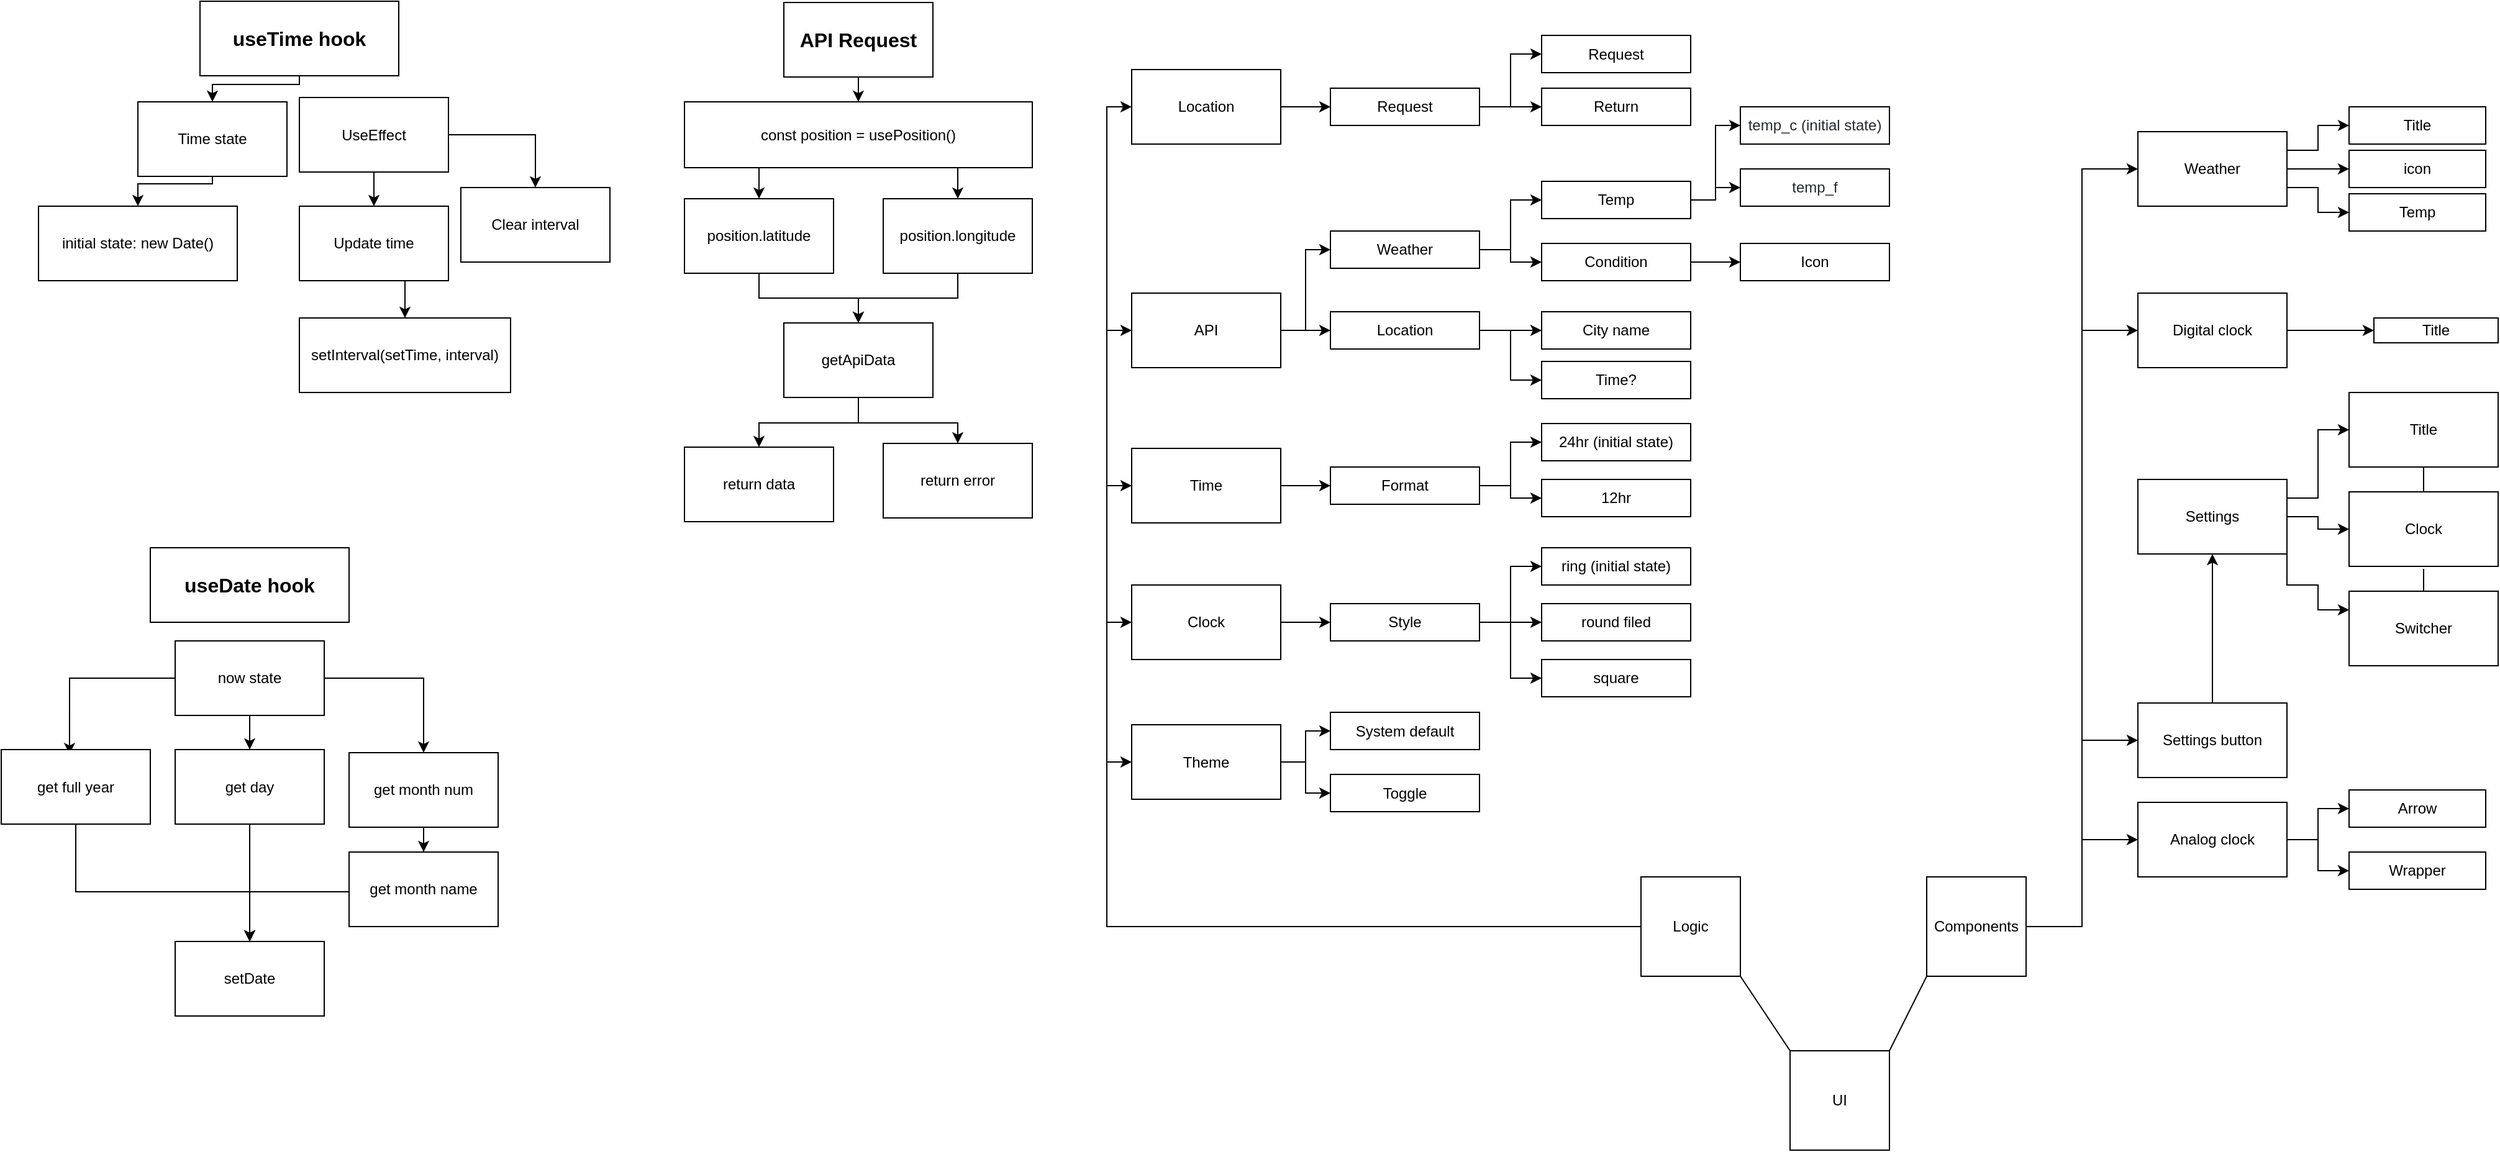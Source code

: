 <mxfile version="13.7.3" type="device"><diagram id="aiqtuzvLm4sd6Quh_IAv" name="Page-1"><mxGraphModel dx="2377" dy="391" grid="1" gridSize="10" guides="1" tooltips="1" connect="1" arrows="1" fold="1" page="1" pageScale="1" pageWidth="850" pageHeight="1100" math="0" shadow="0"><root><mxCell id="0"/><mxCell id="1" parent="0"/><mxCell id="NTjQArq_r1q_bzIz2fHo-1" value="UI" style="whiteSpace=wrap;html=1;aspect=fixed;" parent="1" vertex="1"><mxGeometry x="-40" y="928" width="80" height="80" as="geometry"/></mxCell><mxCell id="wQJNfvEbAIx4AyUQtbQZ-36" style="edgeStyle=orthogonalEdgeStyle;rounded=0;orthogonalLoop=1;jettySize=auto;html=1;entryX=0;entryY=0.5;entryDx=0;entryDy=0;" parent="1" source="NTjQArq_r1q_bzIz2fHo-2" target="wQJNfvEbAIx4AyUQtbQZ-6" edge="1"><mxGeometry relative="1" as="geometry"><Array as="points"><mxPoint x="-590" y="828"/><mxPoint x="-590" y="348"/></Array></mxGeometry></mxCell><mxCell id="wQJNfvEbAIx4AyUQtbQZ-37" style="edgeStyle=orthogonalEdgeStyle;rounded=0;orthogonalLoop=1;jettySize=auto;html=1;entryX=0;entryY=0.5;entryDx=0;entryDy=0;" parent="1" source="NTjQArq_r1q_bzIz2fHo-2" target="wQJNfvEbAIx4AyUQtbQZ-33" edge="1"><mxGeometry relative="1" as="geometry"/></mxCell><mxCell id="wQJNfvEbAIx4AyUQtbQZ-44" style="edgeStyle=orthogonalEdgeStyle;rounded=0;orthogonalLoop=1;jettySize=auto;html=1;entryX=0;entryY=0.5;entryDx=0;entryDy=0;" parent="1" source="NTjQArq_r1q_bzIz2fHo-2" target="wQJNfvEbAIx4AyUQtbQZ-43" edge="1"><mxGeometry relative="1" as="geometry"/></mxCell><mxCell id="wQJNfvEbAIx4AyUQtbQZ-60" style="edgeStyle=orthogonalEdgeStyle;rounded=0;orthogonalLoop=1;jettySize=auto;html=1;entryX=0;entryY=0.5;entryDx=0;entryDy=0;" parent="1" source="NTjQArq_r1q_bzIz2fHo-2" target="wQJNfvEbAIx4AyUQtbQZ-59" edge="1"><mxGeometry relative="1" as="geometry"/></mxCell><mxCell id="Uj8Z88tCgaS2acqv3GNW-6" style="edgeStyle=orthogonalEdgeStyle;rounded=0;orthogonalLoop=1;jettySize=auto;html=1;exitX=0;exitY=0.5;exitDx=0;exitDy=0;entryX=0;entryY=0.5;entryDx=0;entryDy=0;" parent="1" source="NTjQArq_r1q_bzIz2fHo-2" target="Uj8Z88tCgaS2acqv3GNW-3" edge="1"><mxGeometry relative="1" as="geometry"/></mxCell><mxCell id="NTjQArq_r1q_bzIz2fHo-2" value="Logic" style="whiteSpace=wrap;html=1;aspect=fixed;" parent="1" vertex="1"><mxGeometry x="-160" y="788" width="80" height="80" as="geometry"/></mxCell><mxCell id="NTjQArq_r1q_bzIz2fHo-3" value="" style="endArrow=none;html=1;exitX=1;exitY=1;exitDx=0;exitDy=0;entryX=0;entryY=0;entryDx=0;entryDy=0;" parent="1" source="NTjQArq_r1q_bzIz2fHo-2" target="NTjQArq_r1q_bzIz2fHo-1" edge="1"><mxGeometry width="50" height="50" relative="1" as="geometry"><mxPoint x="-130" y="678" as="sourcePoint"/><mxPoint x="-80" y="628" as="targetPoint"/></mxGeometry></mxCell><mxCell id="wQJNfvEbAIx4AyUQtbQZ-2" style="edgeStyle=orthogonalEdgeStyle;rounded=0;orthogonalLoop=1;jettySize=auto;html=1;entryX=0;entryY=0.5;entryDx=0;entryDy=0;" parent="1" source="NTjQArq_r1q_bzIz2fHo-4" target="NTjQArq_r1q_bzIz2fHo-8" edge="1"><mxGeometry relative="1" as="geometry"/></mxCell><mxCell id="wQJNfvEbAIx4AyUQtbQZ-3" style="edgeStyle=orthogonalEdgeStyle;rounded=0;orthogonalLoop=1;jettySize=auto;html=1;entryX=0;entryY=0.5;entryDx=0;entryDy=0;" parent="1" source="NTjQArq_r1q_bzIz2fHo-4" target="NTjQArq_r1q_bzIz2fHo-10" edge="1"><mxGeometry relative="1" as="geometry"/></mxCell><mxCell id="wQJNfvEbAIx4AyUQtbQZ-4" style="edgeStyle=orthogonalEdgeStyle;rounded=0;orthogonalLoop=1;jettySize=auto;html=1;entryX=0;entryY=0.5;entryDx=0;entryDy=0;" parent="1" source="NTjQArq_r1q_bzIz2fHo-4" target="NTjQArq_r1q_bzIz2fHo-9" edge="1"><mxGeometry relative="1" as="geometry"><mxPoint x="90" y="588" as="targetPoint"/></mxGeometry></mxCell><mxCell id="wQJNfvEbAIx4AyUQtbQZ-5" style="edgeStyle=orthogonalEdgeStyle;rounded=0;orthogonalLoop=1;jettySize=auto;html=1;entryX=0;entryY=0.5;entryDx=0;entryDy=0;" parent="1" source="NTjQArq_r1q_bzIz2fHo-4" target="NTjQArq_r1q_bzIz2fHo-7" edge="1"><mxGeometry relative="1" as="geometry"/></mxCell><mxCell id="NTjQArq_r1q_bzIz2fHo-4" value="Components" style="whiteSpace=wrap;html=1;aspect=fixed;" parent="1" vertex="1"><mxGeometry x="70" y="788" width="80" height="80" as="geometry"/></mxCell><mxCell id="NTjQArq_r1q_bzIz2fHo-5" value="" style="endArrow=none;html=1;entryX=0;entryY=1;entryDx=0;entryDy=0;exitX=1;exitY=0;exitDx=0;exitDy=0;" parent="1" source="NTjQArq_r1q_bzIz2fHo-1" target="NTjQArq_r1q_bzIz2fHo-4" edge="1"><mxGeometry width="50" height="50" relative="1" as="geometry"><mxPoint x="-130" y="678" as="sourcePoint"/><mxPoint x="-80" y="628" as="targetPoint"/></mxGeometry></mxCell><mxCell id="NTjQArq_r1q_bzIz2fHo-32" style="edgeStyle=orthogonalEdgeStyle;rounded=0;orthogonalLoop=1;jettySize=auto;html=1;entryX=0;entryY=0.5;entryDx=0;entryDy=0;" parent="1" source="NTjQArq_r1q_bzIz2fHo-7" target="NTjQArq_r1q_bzIz2fHo-29" edge="1"><mxGeometry relative="1" as="geometry"/></mxCell><mxCell id="NTjQArq_r1q_bzIz2fHo-34" style="edgeStyle=orthogonalEdgeStyle;rounded=0;orthogonalLoop=1;jettySize=auto;html=1;exitX=1;exitY=0.75;exitDx=0;exitDy=0;entryX=0;entryY=0.5;entryDx=0;entryDy=0;" parent="1" source="NTjQArq_r1q_bzIz2fHo-7" target="NTjQArq_r1q_bzIz2fHo-30" edge="1"><mxGeometry relative="1" as="geometry"/></mxCell><mxCell id="NTjQArq_r1q_bzIz2fHo-35" style="edgeStyle=orthogonalEdgeStyle;rounded=0;orthogonalLoop=1;jettySize=auto;html=1;exitX=1;exitY=0.25;exitDx=0;exitDy=0;entryX=0;entryY=0.5;entryDx=0;entryDy=0;" parent="1" source="NTjQArq_r1q_bzIz2fHo-7" target="NTjQArq_r1q_bzIz2fHo-28" edge="1"><mxGeometry relative="1" as="geometry"/></mxCell><mxCell id="NTjQArq_r1q_bzIz2fHo-7" value="Weather" style="rounded=0;whiteSpace=wrap;html=1;" parent="1" vertex="1"><mxGeometry x="240" y="188" width="120" height="60" as="geometry"/></mxCell><mxCell id="NTjQArq_r1q_bzIz2fHo-25" style="edgeStyle=orthogonalEdgeStyle;rounded=0;orthogonalLoop=1;jettySize=auto;html=1;exitX=1;exitY=0.5;exitDx=0;exitDy=0;entryX=0;entryY=0.5;entryDx=0;entryDy=0;" parent="1" source="NTjQArq_r1q_bzIz2fHo-8" target="NTjQArq_r1q_bzIz2fHo-23" edge="1"><mxGeometry relative="1" as="geometry"/></mxCell><mxCell id="NTjQArq_r1q_bzIz2fHo-27" style="edgeStyle=orthogonalEdgeStyle;rounded=0;orthogonalLoop=1;jettySize=auto;html=1;exitX=1;exitY=0.5;exitDx=0;exitDy=0;entryX=0;entryY=0.5;entryDx=0;entryDy=0;" parent="1" source="NTjQArq_r1q_bzIz2fHo-8" target="NTjQArq_r1q_bzIz2fHo-26" edge="1"><mxGeometry relative="1" as="geometry"/></mxCell><mxCell id="NTjQArq_r1q_bzIz2fHo-8" value="Analog clock&lt;span style=&quot;color: rgba(0 , 0 , 0 , 0) ; font-family: monospace ; font-size: 0px&quot;&gt;%3CmxGraphModel%3E%3Croot%3E%3CmxCell%20id%3D%220%22%2F%3E%3CmxCell%20id%3D%221%22%20parent%3D%220%22%2F%3E%3CmxCell%20id%3D%222%22%20value%3D%22Weather%22%20style%3D%22rounded%3D0%3BwhiteSpace%3Dwrap%3Bhtml%3D1%3B%22%20vertex%3D%221%22%20parent%3D%221%22%3E%3CmxGeometry%20x%3D%22620%22%20y%3D%22350%22%20width%3D%22120%22%20height%3D%2260%22%20as%3D%22geometry%22%2F%3E%3C%2FmxCell%3E%3C%2Froot%3E%3C%2FmxGraphModel%3E&lt;/span&gt;" style="rounded=0;whiteSpace=wrap;html=1;" parent="1" vertex="1"><mxGeometry x="240" y="728" width="120" height="60" as="geometry"/></mxCell><mxCell id="NTjQArq_r1q_bzIz2fHo-38" style="edgeStyle=orthogonalEdgeStyle;rounded=0;orthogonalLoop=1;jettySize=auto;html=1;entryX=0;entryY=0.5;entryDx=0;entryDy=0;" parent="1" source="NTjQArq_r1q_bzIz2fHo-9" target="NTjQArq_r1q_bzIz2fHo-37" edge="1"><mxGeometry relative="1" as="geometry"/></mxCell><mxCell id="NTjQArq_r1q_bzIz2fHo-9" value="Digital clock" style="rounded=0;whiteSpace=wrap;html=1;" parent="1" vertex="1"><mxGeometry x="240" y="318" width="120" height="60" as="geometry"/></mxCell><mxCell id="NTjQArq_r1q_bzIz2fHo-21" style="edgeStyle=orthogonalEdgeStyle;rounded=0;orthogonalLoop=1;jettySize=auto;html=1;" parent="1" source="NTjQArq_r1q_bzIz2fHo-10" target="NTjQArq_r1q_bzIz2fHo-11" edge="1"><mxGeometry relative="1" as="geometry"/></mxCell><mxCell id="NTjQArq_r1q_bzIz2fHo-10" value="Settings button" style="rounded=0;whiteSpace=wrap;html=1;" parent="1" vertex="1"><mxGeometry x="240" y="648" width="120" height="60" as="geometry"/></mxCell><mxCell id="NTjQArq_r1q_bzIz2fHo-18" style="edgeStyle=orthogonalEdgeStyle;rounded=0;orthogonalLoop=1;jettySize=auto;html=1;exitX=1;exitY=0.25;exitDx=0;exitDy=0;entryX=0;entryY=0.5;entryDx=0;entryDy=0;" parent="1" source="NTjQArq_r1q_bzIz2fHo-11" target="NTjQArq_r1q_bzIz2fHo-12" edge="1"><mxGeometry relative="1" as="geometry"><mxPoint x="380.0" y="428" as="targetPoint"/></mxGeometry></mxCell><mxCell id="NTjQArq_r1q_bzIz2fHo-19" style="edgeStyle=orthogonalEdgeStyle;rounded=0;orthogonalLoop=1;jettySize=auto;html=1;exitX=1;exitY=0.5;exitDx=0;exitDy=0;entryX=0;entryY=0.5;entryDx=0;entryDy=0;" parent="1" source="NTjQArq_r1q_bzIz2fHo-11" target="NTjQArq_r1q_bzIz2fHo-14" edge="1"><mxGeometry relative="1" as="geometry"/></mxCell><mxCell id="NTjQArq_r1q_bzIz2fHo-20" style="edgeStyle=orthogonalEdgeStyle;rounded=0;orthogonalLoop=1;jettySize=auto;html=1;exitX=1;exitY=1;exitDx=0;exitDy=0;entryX=0;entryY=0.25;entryDx=0;entryDy=0;" parent="1" source="NTjQArq_r1q_bzIz2fHo-11" target="NTjQArq_r1q_bzIz2fHo-15" edge="1"><mxGeometry relative="1" as="geometry"><mxPoint x="385.0" y="578" as="targetPoint"/><Array as="points"><mxPoint x="360.0" y="553"/><mxPoint x="385.0" y="553"/><mxPoint x="385.0" y="573"/></Array></mxGeometry></mxCell><mxCell id="NTjQArq_r1q_bzIz2fHo-11" value="Settings" style="rounded=0;whiteSpace=wrap;html=1;" parent="1" vertex="1"><mxGeometry x="240" y="468" width="120" height="60" as="geometry"/></mxCell><mxCell id="NTjQArq_r1q_bzIz2fHo-12" value="Title" style="rounded=0;whiteSpace=wrap;html=1;" parent="1" vertex="1"><mxGeometry x="410.0" y="398" width="120" height="60" as="geometry"/></mxCell><mxCell id="NTjQArq_r1q_bzIz2fHo-14" value="Clock&lt;span style=&quot;color: rgba(0 , 0 , 0 , 0) ; font-family: monospace ; font-size: 0px&quot;&gt;%3CmxGraphModel%3E%3Croot%3E%3CmxCell%20id%3D%220%22%2F%3E%3CmxCell%20id%3D%221%22%20parent%3D%220%22%2F%3E%3CmxCell%20id%3D%222%22%20value%3D%22Time%20format%22%20style%3D%22rounded%3D0%3BwhiteSpace%3Dwrap%3Bhtml%3D1%3B%22%20vertex%3D%221%22%20parent%3D%221%22%3E%3CmxGeometry%20x%3D%22630%22%20y%3D%2280%22%20width%3D%22120%22%20height%3D%2260%22%20as%3D%22geometry%22%2F%3E%3C%2FmxCell%3E%3C%2Froot%3E%3C%2FmxGraphModel%3E&lt;/span&gt;" style="rounded=0;whiteSpace=wrap;html=1;" parent="1" vertex="1"><mxGeometry x="410.0" y="478" width="120" height="60" as="geometry"/></mxCell><mxCell id="NTjQArq_r1q_bzIz2fHo-15" value="Switcher" style="rounded=0;whiteSpace=wrap;html=1;" parent="1" vertex="1"><mxGeometry x="410.0" y="558" width="120" height="60" as="geometry"/></mxCell><mxCell id="NTjQArq_r1q_bzIz2fHo-16" value="" style="endArrow=none;html=1;entryX=0.5;entryY=0;entryDx=0;entryDy=0;" parent="1" target="NTjQArq_r1q_bzIz2fHo-15" edge="1"><mxGeometry width="50" height="50" relative="1" as="geometry"><mxPoint x="470.0" y="540" as="sourcePoint"/><mxPoint x="450.0" y="578" as="targetPoint"/></mxGeometry></mxCell><mxCell id="NTjQArq_r1q_bzIz2fHo-17" value="" style="endArrow=none;html=1;entryX=0.5;entryY=0;entryDx=0;entryDy=0;exitX=0.5;exitY=1;exitDx=0;exitDy=0;" parent="1" source="NTjQArq_r1q_bzIz2fHo-12" target="NTjQArq_r1q_bzIz2fHo-14" edge="1"><mxGeometry width="50" height="50" relative="1" as="geometry"><mxPoint x="480.0" y="550" as="sourcePoint"/><mxPoint x="480.0" y="568.0" as="targetPoint"/></mxGeometry></mxCell><mxCell id="NTjQArq_r1q_bzIz2fHo-23" value="Arrow" style="rounded=0;whiteSpace=wrap;html=1;" parent="1" vertex="1"><mxGeometry x="410.0" y="718" width="110" height="30" as="geometry"/></mxCell><mxCell id="NTjQArq_r1q_bzIz2fHo-26" value="Wrapper" style="rounded=0;whiteSpace=wrap;html=1;" parent="1" vertex="1"><mxGeometry x="410.0" y="768" width="110" height="30" as="geometry"/></mxCell><mxCell id="NTjQArq_r1q_bzIz2fHo-28" value="Title" style="rounded=0;whiteSpace=wrap;html=1;" parent="1" vertex="1"><mxGeometry x="410.0" y="168" width="110" height="30" as="geometry"/></mxCell><mxCell id="NTjQArq_r1q_bzIz2fHo-29" value="icon" style="rounded=0;whiteSpace=wrap;html=1;" parent="1" vertex="1"><mxGeometry x="410.0" y="203" width="110" height="30" as="geometry"/></mxCell><mxCell id="NTjQArq_r1q_bzIz2fHo-30" value="Temp" style="rounded=0;whiteSpace=wrap;html=1;" parent="1" vertex="1"><mxGeometry x="410.0" y="238" width="110" height="30" as="geometry"/></mxCell><mxCell id="NTjQArq_r1q_bzIz2fHo-37" value="Title" style="rounded=0;whiteSpace=wrap;html=1;" parent="1" vertex="1"><mxGeometry x="430.0" y="338" width="100" height="20" as="geometry"/></mxCell><mxCell id="wQJNfvEbAIx4AyUQtbQZ-25" style="edgeStyle=orthogonalEdgeStyle;rounded=0;orthogonalLoop=1;jettySize=auto;html=1;entryX=0;entryY=0.5;entryDx=0;entryDy=0;" parent="1" source="wQJNfvEbAIx4AyUQtbQZ-6" target="wQJNfvEbAIx4AyUQtbQZ-7" edge="1"><mxGeometry relative="1" as="geometry"/></mxCell><mxCell id="wQJNfvEbAIx4AyUQtbQZ-26" style="edgeStyle=orthogonalEdgeStyle;rounded=0;orthogonalLoop=1;jettySize=auto;html=1;exitX=1;exitY=0.5;exitDx=0;exitDy=0;entryX=0;entryY=0.5;entryDx=0;entryDy=0;" parent="1" source="wQJNfvEbAIx4AyUQtbQZ-6" target="wQJNfvEbAIx4AyUQtbQZ-12" edge="1"><mxGeometry relative="1" as="geometry"/></mxCell><mxCell id="wQJNfvEbAIx4AyUQtbQZ-6" value="API" style="rounded=0;whiteSpace=wrap;html=1;" parent="1" vertex="1"><mxGeometry x="-570" y="318" width="120" height="60" as="geometry"/></mxCell><mxCell id="wQJNfvEbAIx4AyUQtbQZ-24" style="edgeStyle=orthogonalEdgeStyle;rounded=0;orthogonalLoop=1;jettySize=auto;html=1;entryX=0;entryY=0.5;entryDx=0;entryDy=0;" parent="1" source="wQJNfvEbAIx4AyUQtbQZ-7" target="wQJNfvEbAIx4AyUQtbQZ-11" edge="1"><mxGeometry relative="1" as="geometry"/></mxCell><mxCell id="wQJNfvEbAIx4AyUQtbQZ-28" style="edgeStyle=orthogonalEdgeStyle;rounded=0;orthogonalLoop=1;jettySize=auto;html=1;" parent="1" source="wQJNfvEbAIx4AyUQtbQZ-7" target="wQJNfvEbAIx4AyUQtbQZ-27" edge="1"><mxGeometry relative="1" as="geometry"/></mxCell><mxCell id="wQJNfvEbAIx4AyUQtbQZ-7" value="Weather" style="rounded=0;whiteSpace=wrap;html=1;" parent="1" vertex="1"><mxGeometry x="-410.0" y="268" width="120" height="30" as="geometry"/></mxCell><mxCell id="wQJNfvEbAIx4AyUQtbQZ-17" style="edgeStyle=orthogonalEdgeStyle;rounded=0;orthogonalLoop=1;jettySize=auto;html=1;entryX=0;entryY=0.5;entryDx=0;entryDy=0;" parent="1" source="wQJNfvEbAIx4AyUQtbQZ-11" target="wQJNfvEbAIx4AyUQtbQZ-16" edge="1"><mxGeometry relative="1" as="geometry"/></mxCell><mxCell id="wQJNfvEbAIx4AyUQtbQZ-18" style="edgeStyle=orthogonalEdgeStyle;rounded=0;orthogonalLoop=1;jettySize=auto;html=1;entryX=0;entryY=0.5;entryDx=0;entryDy=0;" parent="1" source="wQJNfvEbAIx4AyUQtbQZ-11" target="wQJNfvEbAIx4AyUQtbQZ-15" edge="1"><mxGeometry relative="1" as="geometry"/></mxCell><mxCell id="wQJNfvEbAIx4AyUQtbQZ-11" value="Temp" style="rounded=0;whiteSpace=wrap;html=1;" parent="1" vertex="1"><mxGeometry x="-240" y="228" width="120" height="30" as="geometry"/></mxCell><mxCell id="wQJNfvEbAIx4AyUQtbQZ-22" style="edgeStyle=orthogonalEdgeStyle;rounded=0;orthogonalLoop=1;jettySize=auto;html=1;entryX=0;entryY=0.5;entryDx=0;entryDy=0;" parent="1" source="wQJNfvEbAIx4AyUQtbQZ-12" target="wQJNfvEbAIx4AyUQtbQZ-19" edge="1"><mxGeometry relative="1" as="geometry"/></mxCell><mxCell id="wQJNfvEbAIx4AyUQtbQZ-23" style="edgeStyle=orthogonalEdgeStyle;rounded=0;orthogonalLoop=1;jettySize=auto;html=1;entryX=0;entryY=0.5;entryDx=0;entryDy=0;" parent="1" source="wQJNfvEbAIx4AyUQtbQZ-12" target="wQJNfvEbAIx4AyUQtbQZ-20" edge="1"><mxGeometry relative="1" as="geometry"/></mxCell><mxCell id="wQJNfvEbAIx4AyUQtbQZ-12" value="Location" style="rounded=0;whiteSpace=wrap;html=1;" parent="1" vertex="1"><mxGeometry x="-410.0" y="333" width="120" height="30" as="geometry"/></mxCell><mxCell id="wQJNfvEbAIx4AyUQtbQZ-15" value="&lt;span style=&quot;color: rgb(37 , 41 , 48) ; font-family: &amp;#34;poppins&amp;#34; , sans-serif ; text-align: left ; background-color: rgb(255 , 255 , 255)&quot;&gt;&lt;font style=&quot;font-size: 12px&quot;&gt;temp_c (initial state)&lt;/font&gt;&lt;/span&gt;" style="rounded=0;whiteSpace=wrap;html=1;" parent="1" vertex="1"><mxGeometry x="-80" y="168" width="120" height="30" as="geometry"/></mxCell><mxCell id="wQJNfvEbAIx4AyUQtbQZ-16" value="&lt;span style=&quot;color: rgb(37 , 41 , 48) ; font-family: &amp;#34;poppins&amp;#34; , sans-serif ; text-align: left ; background-color: rgb(255 , 255 , 255)&quot;&gt;&lt;font style=&quot;font-size: 12px&quot;&gt;temp_f&lt;/font&gt;&lt;/span&gt;" style="rounded=0;whiteSpace=wrap;html=1;" parent="1" vertex="1"><mxGeometry x="-80" y="218" width="120" height="30" as="geometry"/></mxCell><mxCell id="wQJNfvEbAIx4AyUQtbQZ-19" value="City name" style="rounded=0;whiteSpace=wrap;html=1;" parent="1" vertex="1"><mxGeometry x="-240" y="333" width="120" height="30" as="geometry"/></mxCell><mxCell id="wQJNfvEbAIx4AyUQtbQZ-20" value="Time?" style="rounded=0;whiteSpace=wrap;html=1;" parent="1" vertex="1"><mxGeometry x="-240" y="373" width="120" height="30" as="geometry"/></mxCell><mxCell id="wQJNfvEbAIx4AyUQtbQZ-30" style="edgeStyle=orthogonalEdgeStyle;rounded=0;orthogonalLoop=1;jettySize=auto;html=1;entryX=0;entryY=0.5;entryDx=0;entryDy=0;" parent="1" source="wQJNfvEbAIx4AyUQtbQZ-27" target="wQJNfvEbAIx4AyUQtbQZ-29" edge="1"><mxGeometry relative="1" as="geometry"/></mxCell><mxCell id="wQJNfvEbAIx4AyUQtbQZ-27" value="Condition" style="rounded=0;whiteSpace=wrap;html=1;" parent="1" vertex="1"><mxGeometry x="-240" y="278" width="120" height="30" as="geometry"/></mxCell><mxCell id="wQJNfvEbAIx4AyUQtbQZ-29" value="Icon" style="rounded=0;whiteSpace=wrap;html=1;" parent="1" vertex="1"><mxGeometry x="-80" y="278" width="120" height="30" as="geometry"/></mxCell><mxCell id="wQJNfvEbAIx4AyUQtbQZ-32" style="edgeStyle=orthogonalEdgeStyle;rounded=0;orthogonalLoop=1;jettySize=auto;html=1;exitX=1;exitY=0.5;exitDx=0;exitDy=0;entryX=0;entryY=0.5;entryDx=0;entryDy=0;" parent="1" source="wQJNfvEbAIx4AyUQtbQZ-33" target="wQJNfvEbAIx4AyUQtbQZ-34" edge="1"><mxGeometry relative="1" as="geometry"/></mxCell><mxCell id="wQJNfvEbAIx4AyUQtbQZ-33" value="Time" style="rounded=0;whiteSpace=wrap;html=1;" parent="1" vertex="1"><mxGeometry x="-570" y="443" width="120" height="60" as="geometry"/></mxCell><mxCell id="wQJNfvEbAIx4AyUQtbQZ-39" style="edgeStyle=orthogonalEdgeStyle;rounded=0;orthogonalLoop=1;jettySize=auto;html=1;entryX=0;entryY=0.5;entryDx=0;entryDy=0;" parent="1" source="wQJNfvEbAIx4AyUQtbQZ-34" target="wQJNfvEbAIx4AyUQtbQZ-38" edge="1"><mxGeometry relative="1" as="geometry"/></mxCell><mxCell id="wQJNfvEbAIx4AyUQtbQZ-41" style="edgeStyle=orthogonalEdgeStyle;rounded=0;orthogonalLoop=1;jettySize=auto;html=1;entryX=0;entryY=0.5;entryDx=0;entryDy=0;" parent="1" source="wQJNfvEbAIx4AyUQtbQZ-34" target="wQJNfvEbAIx4AyUQtbQZ-40" edge="1"><mxGeometry relative="1" as="geometry"/></mxCell><mxCell id="wQJNfvEbAIx4AyUQtbQZ-34" value="Format" style="rounded=0;whiteSpace=wrap;html=1;" parent="1" vertex="1"><mxGeometry x="-410.0" y="458" width="120" height="30" as="geometry"/></mxCell><mxCell id="wQJNfvEbAIx4AyUQtbQZ-38" value="24hr (initial state)" style="rounded=0;whiteSpace=wrap;html=1;" parent="1" vertex="1"><mxGeometry x="-240" y="423" width="120" height="30" as="geometry"/></mxCell><mxCell id="wQJNfvEbAIx4AyUQtbQZ-40" value="12hr" style="rounded=0;whiteSpace=wrap;html=1;" parent="1" vertex="1"><mxGeometry x="-240" y="468" width="120" height="30" as="geometry"/></mxCell><mxCell id="wQJNfvEbAIx4AyUQtbQZ-48" style="edgeStyle=orthogonalEdgeStyle;rounded=0;orthogonalLoop=1;jettySize=auto;html=1;entryX=0;entryY=0.5;entryDx=0;entryDy=0;" parent="1" source="wQJNfvEbAIx4AyUQtbQZ-43" target="wQJNfvEbAIx4AyUQtbQZ-45" edge="1"><mxGeometry relative="1" as="geometry"/></mxCell><mxCell id="wQJNfvEbAIx4AyUQtbQZ-43" value="Clock" style="rounded=0;whiteSpace=wrap;html=1;" parent="1" vertex="1"><mxGeometry x="-570" y="553" width="120" height="60" as="geometry"/></mxCell><mxCell id="wQJNfvEbAIx4AyUQtbQZ-53" style="edgeStyle=orthogonalEdgeStyle;rounded=0;orthogonalLoop=1;jettySize=auto;html=1;entryX=0;entryY=0.5;entryDx=0;entryDy=0;" parent="1" source="wQJNfvEbAIx4AyUQtbQZ-45" target="wQJNfvEbAIx4AyUQtbQZ-50" edge="1"><mxGeometry relative="1" as="geometry"><mxPoint x="-250.0" y="580.5" as="targetPoint"/><Array as="points"><mxPoint x="-240" y="583"/><mxPoint x="-240" y="583"/></Array></mxGeometry></mxCell><mxCell id="wQJNfvEbAIx4AyUQtbQZ-56" style="edgeStyle=orthogonalEdgeStyle;rounded=0;orthogonalLoop=1;jettySize=auto;html=1;entryX=0;entryY=0.5;entryDx=0;entryDy=0;" parent="1" source="wQJNfvEbAIx4AyUQtbQZ-45" target="wQJNfvEbAIx4AyUQtbQZ-49" edge="1"><mxGeometry relative="1" as="geometry"/></mxCell><mxCell id="wQJNfvEbAIx4AyUQtbQZ-57" style="edgeStyle=orthogonalEdgeStyle;rounded=0;orthogonalLoop=1;jettySize=auto;html=1;entryX=0;entryY=0.5;entryDx=0;entryDy=0;" parent="1" source="wQJNfvEbAIx4AyUQtbQZ-45" target="wQJNfvEbAIx4AyUQtbQZ-51" edge="1"><mxGeometry relative="1" as="geometry"/></mxCell><mxCell id="wQJNfvEbAIx4AyUQtbQZ-45" value="Style" style="rounded=0;whiteSpace=wrap;html=1;" parent="1" vertex="1"><mxGeometry x="-410.0" y="568" width="120" height="30" as="geometry"/></mxCell><mxCell id="wQJNfvEbAIx4AyUQtbQZ-49" value="ring (initial state)" style="rounded=0;whiteSpace=wrap;html=1;" parent="1" vertex="1"><mxGeometry x="-240" y="523" width="120" height="30" as="geometry"/></mxCell><mxCell id="wQJNfvEbAIx4AyUQtbQZ-50" value="round filed" style="rounded=0;whiteSpace=wrap;html=1;" parent="1" vertex="1"><mxGeometry x="-240" y="568" width="120" height="30" as="geometry"/></mxCell><mxCell id="wQJNfvEbAIx4AyUQtbQZ-51" value="square" style="rounded=0;whiteSpace=wrap;html=1;" parent="1" vertex="1"><mxGeometry x="-240" y="613" width="120" height="30" as="geometry"/></mxCell><mxCell id="wQJNfvEbAIx4AyUQtbQZ-63" style="edgeStyle=orthogonalEdgeStyle;rounded=0;orthogonalLoop=1;jettySize=auto;html=1;entryX=0;entryY=0.5;entryDx=0;entryDy=0;" parent="1" source="wQJNfvEbAIx4AyUQtbQZ-59" target="wQJNfvEbAIx4AyUQtbQZ-61" edge="1"><mxGeometry relative="1" as="geometry"/></mxCell><mxCell id="wQJNfvEbAIx4AyUQtbQZ-59" value="Location" style="rounded=0;whiteSpace=wrap;html=1;" parent="1" vertex="1"><mxGeometry x="-570" y="138" width="120" height="60" as="geometry"/></mxCell><mxCell id="Uj8Z88tCgaS2acqv3GNW-8" style="edgeStyle=orthogonalEdgeStyle;rounded=0;orthogonalLoop=1;jettySize=auto;html=1;entryX=0;entryY=0.5;entryDx=0;entryDy=0;" parent="1" source="wQJNfvEbAIx4AyUQtbQZ-61" target="Uj8Z88tCgaS2acqv3GNW-7" edge="1"><mxGeometry relative="1" as="geometry"/></mxCell><mxCell id="wQJNfvEbAIx4AyUQtbQZ-61" value="Request" style="rounded=0;whiteSpace=wrap;html=1;" parent="1" vertex="1"><mxGeometry x="-410.0" y="153" width="120" height="30" as="geometry"/></mxCell><mxCell id="Uj8Z88tCgaS2acqv3GNW-1" style="edgeStyle=orthogonalEdgeStyle;rounded=0;orthogonalLoop=1;jettySize=auto;html=1;entryX=0;entryY=0.5;entryDx=0;entryDy=0;" parent="1" source="Uj8Z88tCgaS2acqv3GNW-3" target="Uj8Z88tCgaS2acqv3GNW-4" edge="1"><mxGeometry relative="1" as="geometry"/></mxCell><mxCell id="Uj8Z88tCgaS2acqv3GNW-2" style="edgeStyle=orthogonalEdgeStyle;rounded=0;orthogonalLoop=1;jettySize=auto;html=1;entryX=0;entryY=0.5;entryDx=0;entryDy=0;" parent="1" source="Uj8Z88tCgaS2acqv3GNW-3" target="Uj8Z88tCgaS2acqv3GNW-5" edge="1"><mxGeometry relative="1" as="geometry"/></mxCell><mxCell id="Uj8Z88tCgaS2acqv3GNW-3" value="Theme" style="rounded=0;whiteSpace=wrap;html=1;" parent="1" vertex="1"><mxGeometry x="-570" y="665.5" width="120" height="60" as="geometry"/></mxCell><mxCell id="Uj8Z88tCgaS2acqv3GNW-4" value="System default" style="rounded=0;whiteSpace=wrap;html=1;" parent="1" vertex="1"><mxGeometry x="-410.0" y="655.5" width="120" height="30" as="geometry"/></mxCell><mxCell id="Uj8Z88tCgaS2acqv3GNW-5" value="Toggle" style="rounded=0;whiteSpace=wrap;html=1;" parent="1" vertex="1"><mxGeometry x="-410.0" y="705.5" width="120" height="30" as="geometry"/></mxCell><mxCell id="Uj8Z88tCgaS2acqv3GNW-7" value="Request" style="rounded=0;whiteSpace=wrap;html=1;" parent="1" vertex="1"><mxGeometry x="-240.0" y="110.5" width="120" height="30" as="geometry"/></mxCell><mxCell id="Uj8Z88tCgaS2acqv3GNW-10" value="Return" style="rounded=0;whiteSpace=wrap;html=1;" parent="1" vertex="1"><mxGeometry x="-240.0" y="153" width="120" height="30" as="geometry"/></mxCell><mxCell id="Uj8Z88tCgaS2acqv3GNW-11" style="edgeStyle=orthogonalEdgeStyle;rounded=0;orthogonalLoop=1;jettySize=auto;html=1;" parent="1" source="wQJNfvEbAIx4AyUQtbQZ-61" target="Uj8Z88tCgaS2acqv3GNW-10" edge="1"><mxGeometry relative="1" as="geometry"><mxPoint x="-210" y="187.5" as="targetPoint"/><mxPoint x="-290" y="168.017" as="sourcePoint"/></mxGeometry></mxCell><mxCell id="JtwXDBu2oq_wXovV4lo6-4" style="edgeStyle=orthogonalEdgeStyle;rounded=0;orthogonalLoop=1;jettySize=auto;html=1;entryX=0.5;entryY=0;entryDx=0;entryDy=0;" parent="1" source="JtwXDBu2oq_wXovV4lo6-1" target="JtwXDBu2oq_wXovV4lo6-3" edge="1"><mxGeometry relative="1" as="geometry"/></mxCell><mxCell id="JtwXDBu2oq_wXovV4lo6-1" value="&lt;b&gt;&lt;font style=&quot;font-size: 16px&quot;&gt;API Request&lt;/font&gt;&lt;/b&gt;" style="rounded=0;whiteSpace=wrap;html=1;" parent="1" vertex="1"><mxGeometry x="-850" y="84" width="120" height="60" as="geometry"/></mxCell><mxCell id="JtwXDBu2oq_wXovV4lo6-9" style="edgeStyle=orthogonalEdgeStyle;rounded=0;orthogonalLoop=1;jettySize=auto;html=1;exitX=0.25;exitY=1;exitDx=0;exitDy=0;entryX=0.5;entryY=0;entryDx=0;entryDy=0;" parent="1" source="JtwXDBu2oq_wXovV4lo6-3" target="JtwXDBu2oq_wXovV4lo6-5" edge="1"><mxGeometry relative="1" as="geometry"/></mxCell><mxCell id="JtwXDBu2oq_wXovV4lo6-10" style="edgeStyle=orthogonalEdgeStyle;rounded=0;orthogonalLoop=1;jettySize=auto;html=1;exitX=0.75;exitY=1;exitDx=0;exitDy=0;entryX=0.5;entryY=0;entryDx=0;entryDy=0;" parent="1" source="JtwXDBu2oq_wXovV4lo6-3" target="JtwXDBu2oq_wXovV4lo6-6" edge="1"><mxGeometry relative="1" as="geometry"/></mxCell><mxCell id="JtwXDBu2oq_wXovV4lo6-3" value="const position = usePosition()" style="rounded=0;whiteSpace=wrap;html=1;" parent="1" vertex="1"><mxGeometry x="-930" y="164" width="280" height="53" as="geometry"/></mxCell><mxCell id="JtwXDBu2oq_wXovV4lo6-12" style="edgeStyle=orthogonalEdgeStyle;rounded=0;orthogonalLoop=1;jettySize=auto;html=1;entryX=0.5;entryY=0;entryDx=0;entryDy=0;" parent="1" source="JtwXDBu2oq_wXovV4lo6-5" target="JtwXDBu2oq_wXovV4lo6-11" edge="1"><mxGeometry relative="1" as="geometry"/></mxCell><mxCell id="JtwXDBu2oq_wXovV4lo6-5" value="position.latitude" style="rounded=0;whiteSpace=wrap;html=1;" parent="1" vertex="1"><mxGeometry x="-930" y="242" width="120" height="60" as="geometry"/></mxCell><mxCell id="JtwXDBu2oq_wXovV4lo6-14" style="edgeStyle=orthogonalEdgeStyle;rounded=0;orthogonalLoop=1;jettySize=auto;html=1;entryX=0.5;entryY=0;entryDx=0;entryDy=0;" parent="1" source="JtwXDBu2oq_wXovV4lo6-6" target="JtwXDBu2oq_wXovV4lo6-11" edge="1"><mxGeometry relative="1" as="geometry"/></mxCell><mxCell id="JtwXDBu2oq_wXovV4lo6-6" value="position.longitude" style="rounded=0;whiteSpace=wrap;html=1;" parent="1" vertex="1"><mxGeometry x="-770" y="242" width="120" height="60" as="geometry"/></mxCell><mxCell id="JtwXDBu2oq_wXovV4lo6-17" style="edgeStyle=orthogonalEdgeStyle;rounded=0;orthogonalLoop=1;jettySize=auto;html=1;entryX=0.5;entryY=0;entryDx=0;entryDy=0;" parent="1" target="JtwXDBu2oq_wXovV4lo6-15" edge="1"><mxGeometry relative="1" as="geometry"><mxPoint x="-790" y="390.5" as="sourcePoint"/><Array as="points"><mxPoint x="-790" y="422.5"/><mxPoint x="-870" y="422.5"/></Array></mxGeometry></mxCell><mxCell id="JtwXDBu2oq_wXovV4lo6-18" style="edgeStyle=orthogonalEdgeStyle;rounded=0;orthogonalLoop=1;jettySize=auto;html=1;" parent="1" target="JtwXDBu2oq_wXovV4lo6-16" edge="1"><mxGeometry relative="1" as="geometry"><mxPoint x="-790" y="390.5" as="sourcePoint"/><Array as="points"><mxPoint x="-790" y="422.5"/><mxPoint x="-710" y="422.5"/></Array></mxGeometry></mxCell><mxCell id="JtwXDBu2oq_wXovV4lo6-11" value="getApiData" style="rounded=0;whiteSpace=wrap;html=1;" parent="1" vertex="1"><mxGeometry x="-850" y="342" width="120" height="60" as="geometry"/></mxCell><mxCell id="JtwXDBu2oq_wXovV4lo6-15" value="return data" style="rounded=0;whiteSpace=wrap;html=1;" parent="1" vertex="1"><mxGeometry x="-930" y="442" width="120" height="60" as="geometry"/></mxCell><mxCell id="JtwXDBu2oq_wXovV4lo6-16" value="return error" style="rounded=0;whiteSpace=wrap;html=1;" parent="1" vertex="1"><mxGeometry x="-770" y="439" width="120" height="60" as="geometry"/></mxCell><mxCell id="9iLXcp-vxMtm2GeVQ08a-6" style="edgeStyle=orthogonalEdgeStyle;rounded=0;orthogonalLoop=1;jettySize=auto;html=1;entryX=0.5;entryY=0;entryDx=0;entryDy=0;" edge="1" parent="1" source="9iLXcp-vxMtm2GeVQ08a-1" target="9iLXcp-vxMtm2GeVQ08a-2"><mxGeometry relative="1" as="geometry"><Array as="points"><mxPoint x="-1240" y="150"/><mxPoint x="-1310" y="150"/></Array></mxGeometry></mxCell><mxCell id="9iLXcp-vxMtm2GeVQ08a-1" value="&lt;b&gt;&lt;font style=&quot;font-size: 16px&quot;&gt;useTime hook&lt;/font&gt;&lt;/b&gt;" style="rounded=0;whiteSpace=wrap;html=1;" vertex="1" parent="1"><mxGeometry x="-1320" y="83" width="160" height="60" as="geometry"/></mxCell><mxCell id="9iLXcp-vxMtm2GeVQ08a-7" style="edgeStyle=orthogonalEdgeStyle;rounded=0;orthogonalLoop=1;jettySize=auto;html=1;entryX=0.5;entryY=0;entryDx=0;entryDy=0;" edge="1" parent="1" source="9iLXcp-vxMtm2GeVQ08a-2" target="9iLXcp-vxMtm2GeVQ08a-5"><mxGeometry relative="1" as="geometry"><Array as="points"><mxPoint x="-1310" y="230"/><mxPoint x="-1370" y="230"/></Array></mxGeometry></mxCell><mxCell id="9iLXcp-vxMtm2GeVQ08a-2" value="Time state" style="rounded=0;whiteSpace=wrap;html=1;" vertex="1" parent="1"><mxGeometry x="-1370" y="164" width="120" height="60" as="geometry"/></mxCell><mxCell id="9iLXcp-vxMtm2GeVQ08a-5" value="initial state: new Date()" style="rounded=0;whiteSpace=wrap;html=1;" vertex="1" parent="1"><mxGeometry x="-1450" y="248" width="160" height="60" as="geometry"/></mxCell><mxCell id="9iLXcp-vxMtm2GeVQ08a-12" style="edgeStyle=orthogonalEdgeStyle;rounded=0;orthogonalLoop=1;jettySize=auto;html=1;" edge="1" parent="1" source="9iLXcp-vxMtm2GeVQ08a-9" target="9iLXcp-vxMtm2GeVQ08a-11"><mxGeometry relative="1" as="geometry"/></mxCell><mxCell id="9iLXcp-vxMtm2GeVQ08a-13" style="edgeStyle=orthogonalEdgeStyle;rounded=0;orthogonalLoop=1;jettySize=auto;html=1;exitX=0.5;exitY=1;exitDx=0;exitDy=0;entryX=0.5;entryY=0;entryDx=0;entryDy=0;" edge="1" parent="1" source="9iLXcp-vxMtm2GeVQ08a-9" target="9iLXcp-vxMtm2GeVQ08a-10"><mxGeometry relative="1" as="geometry"/></mxCell><mxCell id="9iLXcp-vxMtm2GeVQ08a-9" value="UseEffect" style="rounded=0;whiteSpace=wrap;html=1;" vertex="1" parent="1"><mxGeometry x="-1240" y="160.5" width="120" height="60" as="geometry"/></mxCell><mxCell id="9iLXcp-vxMtm2GeVQ08a-15" style="edgeStyle=orthogonalEdgeStyle;rounded=0;orthogonalLoop=1;jettySize=auto;html=1;exitX=0.5;exitY=1;exitDx=0;exitDy=0;entryX=0.5;entryY=0;entryDx=0;entryDy=0;" edge="1" parent="1" source="9iLXcp-vxMtm2GeVQ08a-10" target="9iLXcp-vxMtm2GeVQ08a-14"><mxGeometry relative="1" as="geometry"/></mxCell><mxCell id="9iLXcp-vxMtm2GeVQ08a-10" value="Update time" style="rounded=0;whiteSpace=wrap;html=1;" vertex="1" parent="1"><mxGeometry x="-1240" y="248" width="120" height="60" as="geometry"/></mxCell><mxCell id="9iLXcp-vxMtm2GeVQ08a-11" value="Clear interval" style="rounded=0;whiteSpace=wrap;html=1;" vertex="1" parent="1"><mxGeometry x="-1110" y="233" width="120" height="60" as="geometry"/></mxCell><mxCell id="9iLXcp-vxMtm2GeVQ08a-14" value="setInterval(setTime, interval)" style="rounded=0;whiteSpace=wrap;html=1;" vertex="1" parent="1"><mxGeometry x="-1240" y="338" width="170" height="60" as="geometry"/></mxCell><mxCell id="9iLXcp-vxMtm2GeVQ08a-16" value="&lt;b&gt;&lt;font style=&quot;font-size: 16px&quot;&gt;useDate hook&lt;/font&gt;&lt;/b&gt;" style="rounded=0;whiteSpace=wrap;html=1;" vertex="1" parent="1"><mxGeometry x="-1360" y="523" width="160" height="60" as="geometry"/></mxCell><mxCell id="9iLXcp-vxMtm2GeVQ08a-23" style="edgeStyle=orthogonalEdgeStyle;rounded=0;orthogonalLoop=1;jettySize=auto;html=1;entryX=0.5;entryY=0;entryDx=0;entryDy=0;" edge="1" parent="1" source="9iLXcp-vxMtm2GeVQ08a-17" target="9iLXcp-vxMtm2GeVQ08a-19"><mxGeometry relative="1" as="geometry"/></mxCell><mxCell id="9iLXcp-vxMtm2GeVQ08a-26" style="edgeStyle=orthogonalEdgeStyle;rounded=0;orthogonalLoop=1;jettySize=auto;html=1;entryX=0.458;entryY=0.061;entryDx=0;entryDy=0;entryPerimeter=0;" edge="1" parent="1" source="9iLXcp-vxMtm2GeVQ08a-17" target="9iLXcp-vxMtm2GeVQ08a-21"><mxGeometry relative="1" as="geometry"/></mxCell><mxCell id="9iLXcp-vxMtm2GeVQ08a-27" style="edgeStyle=orthogonalEdgeStyle;rounded=0;orthogonalLoop=1;jettySize=auto;html=1;" edge="1" parent="1" source="9iLXcp-vxMtm2GeVQ08a-17" target="9iLXcp-vxMtm2GeVQ08a-20"><mxGeometry relative="1" as="geometry"/></mxCell><mxCell id="9iLXcp-vxMtm2GeVQ08a-17" value="now state" style="rounded=0;whiteSpace=wrap;html=1;" vertex="1" parent="1"><mxGeometry x="-1340" y="598" width="120" height="60" as="geometry"/></mxCell><mxCell id="9iLXcp-vxMtm2GeVQ08a-18" value="setDate" style="rounded=0;whiteSpace=wrap;html=1;" vertex="1" parent="1"><mxGeometry x="-1340" y="840" width="120" height="60" as="geometry"/></mxCell><mxCell id="9iLXcp-vxMtm2GeVQ08a-29" style="edgeStyle=orthogonalEdgeStyle;rounded=0;orthogonalLoop=1;jettySize=auto;html=1;" edge="1" parent="1" source="9iLXcp-vxMtm2GeVQ08a-19"><mxGeometry relative="1" as="geometry"><mxPoint x="-1280" y="840" as="targetPoint"/></mxGeometry></mxCell><mxCell id="9iLXcp-vxMtm2GeVQ08a-19" value="get day" style="rounded=0;whiteSpace=wrap;html=1;" vertex="1" parent="1"><mxGeometry x="-1340" y="685.5" width="120" height="60" as="geometry"/></mxCell><mxCell id="9iLXcp-vxMtm2GeVQ08a-24" value="" style="edgeStyle=orthogonalEdgeStyle;rounded=0;orthogonalLoop=1;jettySize=auto;html=1;" edge="1" parent="1" source="9iLXcp-vxMtm2GeVQ08a-20" target="9iLXcp-vxMtm2GeVQ08a-22"><mxGeometry relative="1" as="geometry"/></mxCell><mxCell id="9iLXcp-vxMtm2GeVQ08a-20" value="get month num" style="rounded=0;whiteSpace=wrap;html=1;" vertex="1" parent="1"><mxGeometry x="-1200" y="688" width="120" height="60" as="geometry"/></mxCell><mxCell id="9iLXcp-vxMtm2GeVQ08a-28" style="edgeStyle=orthogonalEdgeStyle;rounded=0;orthogonalLoop=1;jettySize=auto;html=1;entryX=0.5;entryY=0;entryDx=0;entryDy=0;" edge="1" parent="1" source="9iLXcp-vxMtm2GeVQ08a-21" target="9iLXcp-vxMtm2GeVQ08a-18"><mxGeometry relative="1" as="geometry"><Array as="points"><mxPoint x="-1420" y="800"/><mxPoint x="-1280" y="800"/></Array></mxGeometry></mxCell><mxCell id="9iLXcp-vxMtm2GeVQ08a-21" value="get full year" style="rounded=0;whiteSpace=wrap;html=1;" vertex="1" parent="1"><mxGeometry x="-1480" y="685.5" width="120" height="60" as="geometry"/></mxCell><mxCell id="9iLXcp-vxMtm2GeVQ08a-30" style="edgeStyle=orthogonalEdgeStyle;rounded=0;orthogonalLoop=1;jettySize=auto;html=1;" edge="1" parent="1" source="9iLXcp-vxMtm2GeVQ08a-22" target="9iLXcp-vxMtm2GeVQ08a-18"><mxGeometry relative="1" as="geometry"><Array as="points"><mxPoint x="-1280" y="800"/></Array></mxGeometry></mxCell><mxCell id="9iLXcp-vxMtm2GeVQ08a-22" value="get month name" style="rounded=0;whiteSpace=wrap;html=1;" vertex="1" parent="1"><mxGeometry x="-1200" y="768" width="120" height="60" as="geometry"/></mxCell></root></mxGraphModel></diagram></mxfile>